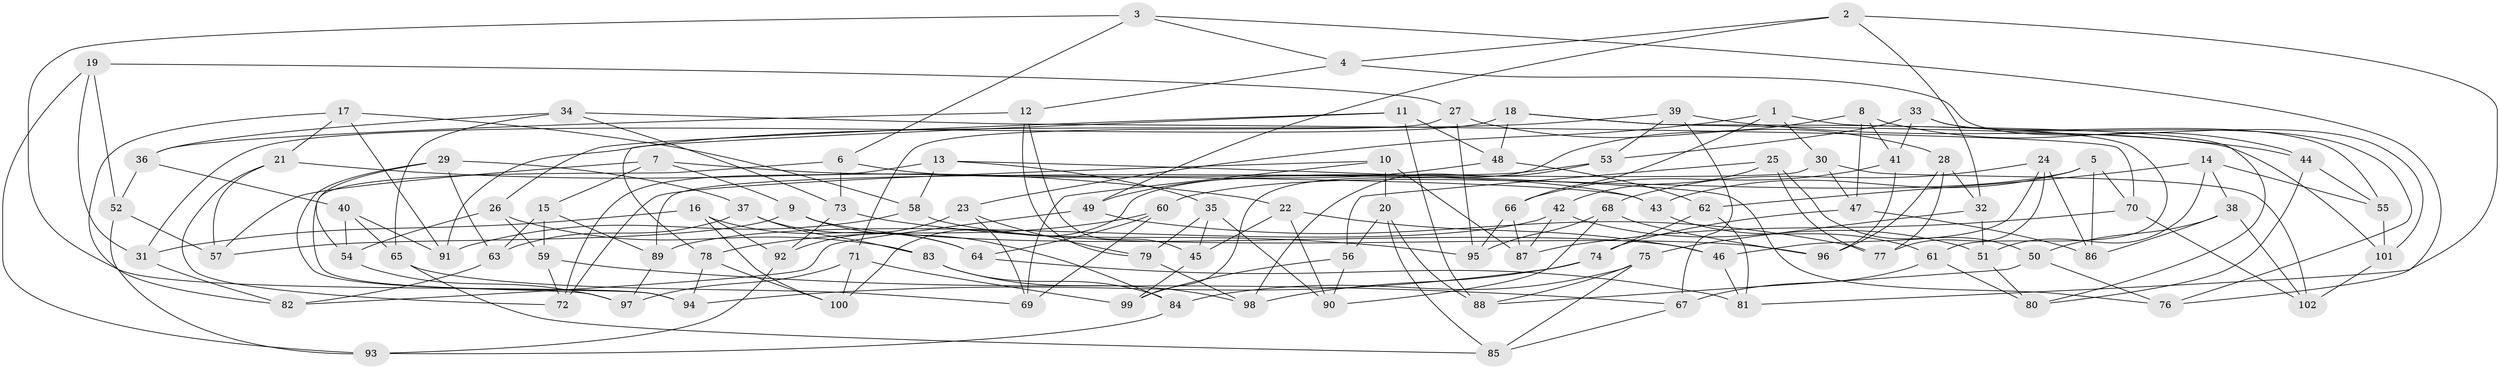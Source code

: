// Generated by graph-tools (version 1.1) at 2025/37/03/09/25 02:37:49]
// undirected, 102 vertices, 204 edges
graph export_dot {
graph [start="1"]
  node [color=gray90,style=filled];
  1;
  2;
  3;
  4;
  5;
  6;
  7;
  8;
  9;
  10;
  11;
  12;
  13;
  14;
  15;
  16;
  17;
  18;
  19;
  20;
  21;
  22;
  23;
  24;
  25;
  26;
  27;
  28;
  29;
  30;
  31;
  32;
  33;
  34;
  35;
  36;
  37;
  38;
  39;
  40;
  41;
  42;
  43;
  44;
  45;
  46;
  47;
  48;
  49;
  50;
  51;
  52;
  53;
  54;
  55;
  56;
  57;
  58;
  59;
  60;
  61;
  62;
  63;
  64;
  65;
  66;
  67;
  68;
  69;
  70;
  71;
  72;
  73;
  74;
  75;
  76;
  77;
  78;
  79;
  80;
  81;
  82;
  83;
  84;
  85;
  86;
  87;
  88;
  89;
  90;
  91;
  92;
  93;
  94;
  95;
  96;
  97;
  98;
  99;
  100;
  101;
  102;
  1 -- 30;
  1 -- 66;
  1 -- 80;
  1 -- 23;
  2 -- 81;
  2 -- 32;
  2 -- 49;
  2 -- 4;
  3 -- 94;
  3 -- 4;
  3 -- 6;
  3 -- 76;
  4 -- 12;
  4 -- 101;
  5 -- 70;
  5 -- 86;
  5 -- 43;
  5 -- 60;
  6 -- 73;
  6 -- 94;
  6 -- 43;
  7 -- 43;
  7 -- 15;
  7 -- 9;
  7 -- 57;
  8 -- 41;
  8 -- 44;
  8 -- 47;
  8 -- 99;
  9 -- 46;
  9 -- 57;
  9 -- 84;
  10 -- 87;
  10 -- 69;
  10 -- 72;
  10 -- 20;
  11 -- 48;
  11 -- 88;
  11 -- 26;
  11 -- 78;
  12 -- 45;
  12 -- 79;
  12 -- 36;
  13 -- 76;
  13 -- 35;
  13 -- 58;
  13 -- 72;
  14 -- 38;
  14 -- 55;
  14 -- 62;
  14 -- 51;
  15 -- 63;
  15 -- 59;
  15 -- 89;
  16 -- 64;
  16 -- 31;
  16 -- 100;
  16 -- 92;
  17 -- 21;
  17 -- 82;
  17 -- 58;
  17 -- 91;
  18 -- 48;
  18 -- 101;
  18 -- 31;
  18 -- 61;
  19 -- 52;
  19 -- 31;
  19 -- 27;
  19 -- 93;
  20 -- 85;
  20 -- 56;
  20 -- 88;
  21 -- 72;
  21 -- 22;
  21 -- 57;
  22 -- 46;
  22 -- 90;
  22 -- 45;
  23 -- 92;
  23 -- 79;
  23 -- 69;
  24 -- 77;
  24 -- 46;
  24 -- 68;
  24 -- 86;
  25 -- 56;
  25 -- 42;
  25 -- 50;
  25 -- 77;
  26 -- 54;
  26 -- 59;
  26 -- 83;
  27 -- 28;
  27 -- 71;
  27 -- 95;
  28 -- 96;
  28 -- 77;
  28 -- 32;
  29 -- 97;
  29 -- 63;
  29 -- 37;
  29 -- 54;
  30 -- 47;
  30 -- 102;
  30 -- 89;
  31 -- 82;
  32 -- 75;
  32 -- 51;
  33 -- 76;
  33 -- 53;
  33 -- 55;
  33 -- 41;
  34 -- 65;
  34 -- 36;
  34 -- 73;
  34 -- 70;
  35 -- 90;
  35 -- 79;
  35 -- 45;
  36 -- 52;
  36 -- 40;
  37 -- 64;
  37 -- 63;
  37 -- 83;
  38 -- 86;
  38 -- 102;
  38 -- 50;
  39 -- 53;
  39 -- 91;
  39 -- 44;
  39 -- 67;
  40 -- 65;
  40 -- 91;
  40 -- 54;
  41 -- 66;
  41 -- 96;
  42 -- 51;
  42 -- 89;
  42 -- 87;
  43 -- 61;
  44 -- 80;
  44 -- 55;
  45 -- 99;
  46 -- 81;
  47 -- 86;
  47 -- 74;
  48 -- 62;
  48 -- 49;
  49 -- 77;
  49 -- 82;
  50 -- 88;
  50 -- 76;
  51 -- 80;
  52 -- 57;
  52 -- 93;
  53 -- 100;
  53 -- 98;
  54 -- 97;
  55 -- 101;
  56 -- 90;
  56 -- 99;
  58 -- 96;
  58 -- 91;
  59 -- 72;
  59 -- 67;
  60 -- 69;
  60 -- 64;
  60 -- 78;
  61 -- 80;
  61 -- 67;
  62 -- 74;
  62 -- 81;
  63 -- 82;
  64 -- 81;
  65 -- 85;
  65 -- 69;
  66 -- 95;
  66 -- 87;
  67 -- 85;
  68 -- 96;
  68 -- 95;
  68 -- 90;
  70 -- 87;
  70 -- 102;
  71 -- 99;
  71 -- 100;
  71 -- 97;
  73 -- 95;
  73 -- 92;
  74 -- 94;
  74 -- 98;
  75 -- 85;
  75 -- 84;
  75 -- 88;
  78 -- 100;
  78 -- 94;
  79 -- 98;
  83 -- 84;
  83 -- 98;
  84 -- 93;
  89 -- 97;
  92 -- 93;
  101 -- 102;
}
